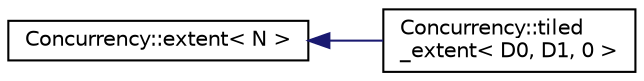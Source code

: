 digraph "Graphical Class Hierarchy"
{
  edge [fontname="Helvetica",fontsize="10",labelfontname="Helvetica",labelfontsize="10"];
  node [fontname="Helvetica",fontsize="10",shape=record];
  rankdir="LR";
  Node1 [label="Concurrency::extent\< N \>",height=0.2,width=0.4,color="black", fillcolor="white", style="filled",URL="$classConcurrency_1_1extent.html",tooltip="Represents a unique position in N-dimensional space. "];
  Node1 -> Node2 [dir="back",color="midnightblue",fontsize="10",style="solid",fontname="Helvetica"];
  Node2 [label="Concurrency::tiled\l_extent\< D0, D1, 0 \>",height=0.2,width=0.4,color="black", fillcolor="white", style="filled",URL="$classConcurrency_1_1tiled__extent_3_01D0_00_01D1_00_010_01_4.html",tooltip="Represents an extent subdivided into 1-, 2-, or 3-dimensional tiles. "];
}
